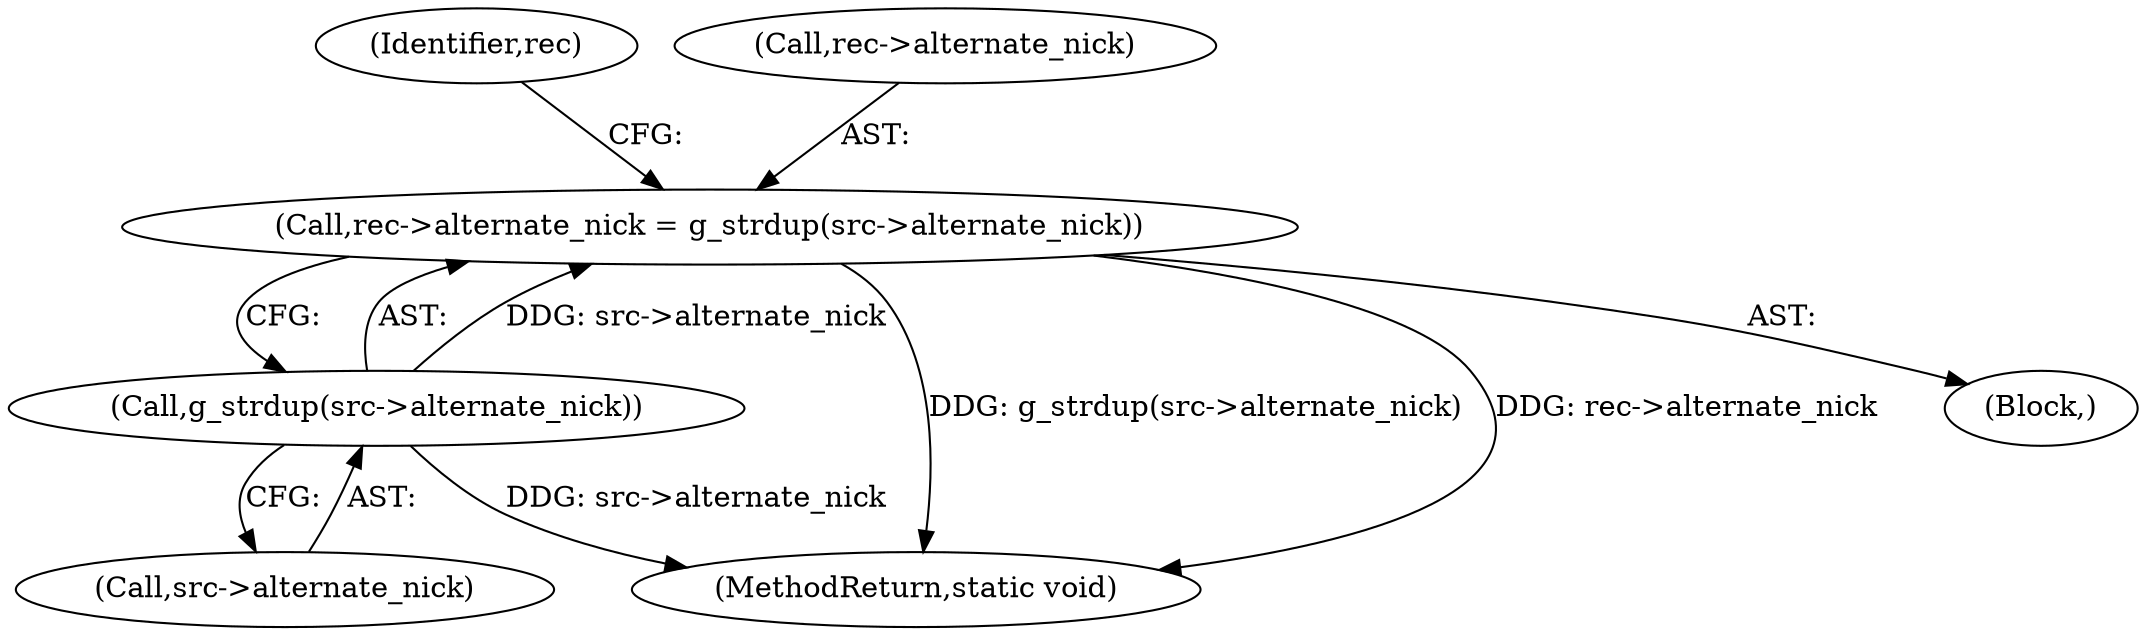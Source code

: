 digraph "0_irssi_d23b0d22cc611e43c88d99192a59f413f951a955_0@API" {
"1000181" [label="(Call,rec->alternate_nick = g_strdup(src->alternate_nick))"];
"1000185" [label="(Call,g_strdup(src->alternate_nick))"];
"1000191" [label="(Identifier,rec)"];
"1000181" [label="(Call,rec->alternate_nick = g_strdup(src->alternate_nick))"];
"1000218" [label="(MethodReturn,static void)"];
"1000103" [label="(Block,)"];
"1000182" [label="(Call,rec->alternate_nick)"];
"1000186" [label="(Call,src->alternate_nick)"];
"1000185" [label="(Call,g_strdup(src->alternate_nick))"];
"1000181" -> "1000103"  [label="AST: "];
"1000181" -> "1000185"  [label="CFG: "];
"1000182" -> "1000181"  [label="AST: "];
"1000185" -> "1000181"  [label="AST: "];
"1000191" -> "1000181"  [label="CFG: "];
"1000181" -> "1000218"  [label="DDG: g_strdup(src->alternate_nick)"];
"1000181" -> "1000218"  [label="DDG: rec->alternate_nick"];
"1000185" -> "1000181"  [label="DDG: src->alternate_nick"];
"1000185" -> "1000186"  [label="CFG: "];
"1000186" -> "1000185"  [label="AST: "];
"1000185" -> "1000218"  [label="DDG: src->alternate_nick"];
}
